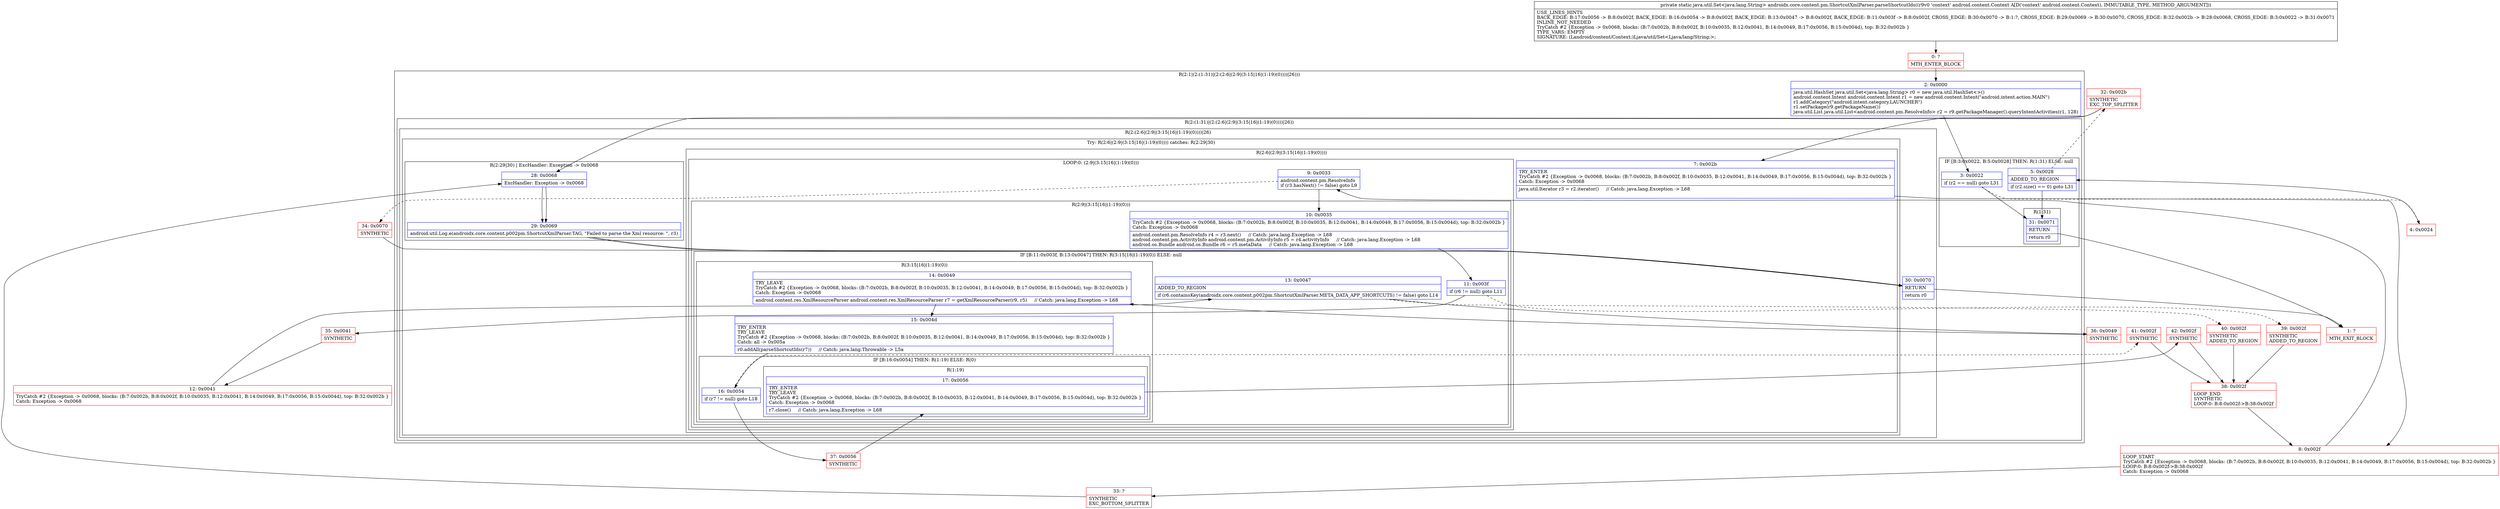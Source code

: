 digraph "CFG forandroidx.core.content.pm.ShortcutXmlParser.parseShortcutIds(Landroid\/content\/Context;)Ljava\/util\/Set;" {
subgraph cluster_Region_978466966 {
label = "R(2:1|(2:(1:31)|(2:(2:6|(2:9|(3:15|16|(1:19)(0))))|26)))";
node [shape=record,color=blue];
Node_2 [shape=record,label="{2\:\ 0x0000|java.util.HashSet java.util.Set\<java.lang.String\> r0 = new java.util.HashSet\<\>()\landroid.content.Intent android.content.Intent r1 = new android.content.Intent(\"android.intent.action.MAIN\")\lr1.addCategory(\"android.intent.category.LAUNCHER\")\lr1.setPackage(r9.getPackageName())\ljava.util.List java.util.List\<android.content.pm.ResolveInfo\> r2 = r9.getPackageManager().queryIntentActivities(r1, 128)\l}"];
subgraph cluster_Region_1551593774 {
label = "R(2:(1:31)|(2:(2:6|(2:9|(3:15|16|(1:19)(0))))|26))";
node [shape=record,color=blue];
subgraph cluster_IfRegion_1551198008 {
label = "IF [B:3:0x0022, B:5:0x0028] THEN: R(1:31) ELSE: null";
node [shape=record,color=blue];
Node_3 [shape=record,label="{3\:\ 0x0022|if (r2 == null) goto L31\l}"];
Node_5 [shape=record,label="{5\:\ 0x0028|ADDED_TO_REGION\l|if (r2.size() == 0) goto L31\l}"];
subgraph cluster_Region_514429892 {
label = "R(1:31)";
node [shape=record,color=blue];
Node_31 [shape=record,label="{31\:\ 0x0071|RETURN\l|return r0\l}"];
}
}
subgraph cluster_Region_2009626591 {
label = "R(2:(2:6|(2:9|(3:15|16|(1:19)(0))))|26)";
node [shape=record,color=blue];
subgraph cluster_TryCatchRegion_300154060 {
label = "Try: R(2:6|(2:9|(3:15|16|(1:19)(0)))) catches: R(2:29|30)";
node [shape=record,color=blue];
subgraph cluster_Region_235989185 {
label = "R(2:6|(2:9|(3:15|16|(1:19)(0))))";
node [shape=record,color=blue];
Node_7 [shape=record,label="{7\:\ 0x002b|TRY_ENTER\lTryCatch #2 \{Exception \-\> 0x0068, blocks: (B:7:0x002b, B:8:0x002f, B:10:0x0035, B:12:0x0041, B:14:0x0049, B:17:0x0056, B:15:0x004d), top: B:32:0x002b \}\lCatch: Exception \-\> 0x0068\l|java.util.Iterator r3 = r2.iterator()     \/\/ Catch: java.lang.Exception \-\> L68\l\l}"];
subgraph cluster_LoopRegion_1972908038 {
label = "LOOP:0: (2:9|(3:15|16|(1:19)(0)))";
node [shape=record,color=blue];
Node_9 [shape=record,label="{9\:\ 0x0033|android.content.pm.ResolveInfo \lif (r3.hasNext() != false) goto L9\l}"];
subgraph cluster_Region_1643190001 {
label = "R(2:9|(3:15|16|(1:19)(0)))";
node [shape=record,color=blue];
Node_10 [shape=record,label="{10\:\ 0x0035|TryCatch #2 \{Exception \-\> 0x0068, blocks: (B:7:0x002b, B:8:0x002f, B:10:0x0035, B:12:0x0041, B:14:0x0049, B:17:0x0056, B:15:0x004d), top: B:32:0x002b \}\lCatch: Exception \-\> 0x0068\l|android.content.pm.ResolveInfo r4 = r3.next()     \/\/ Catch: java.lang.Exception \-\> L68\landroid.content.pm.ActivityInfo android.content.pm.ActivityInfo r5 = r4.activityInfo     \/\/ Catch: java.lang.Exception \-\> L68\landroid.os.Bundle android.os.Bundle r6 = r5.metaData     \/\/ Catch: java.lang.Exception \-\> L68\l}"];
subgraph cluster_IfRegion_1437852575 {
label = "IF [B:11:0x003f, B:13:0x0047] THEN: R(3:15|16|(1:19)(0)) ELSE: null";
node [shape=record,color=blue];
Node_11 [shape=record,label="{11\:\ 0x003f|if (r6 != null) goto L11\l}"];
Node_13 [shape=record,label="{13\:\ 0x0047|ADDED_TO_REGION\l|if (r6.containsKey(androidx.core.content.p002pm.ShortcutXmlParser.META_DATA_APP_SHORTCUTS) != false) goto L14\l}"];
subgraph cluster_Region_2093115779 {
label = "R(3:15|16|(1:19)(0))";
node [shape=record,color=blue];
Node_14 [shape=record,label="{14\:\ 0x0049|TRY_LEAVE\lTryCatch #2 \{Exception \-\> 0x0068, blocks: (B:7:0x002b, B:8:0x002f, B:10:0x0035, B:12:0x0041, B:14:0x0049, B:17:0x0056, B:15:0x004d), top: B:32:0x002b \}\lCatch: Exception \-\> 0x0068\l|android.content.res.XmlResourceParser android.content.res.XmlResourceParser r7 = getXmlResourceParser(r9, r5)     \/\/ Catch: java.lang.Exception \-\> L68\l}"];
Node_15 [shape=record,label="{15\:\ 0x004d|TRY_ENTER\lTRY_LEAVE\lTryCatch #2 \{Exception \-\> 0x0068, blocks: (B:7:0x002b, B:8:0x002f, B:10:0x0035, B:12:0x0041, B:14:0x0049, B:17:0x0056, B:15:0x004d), top: B:32:0x002b \}\lCatch: all \-\> 0x005a\l|r0.addAll(parseShortcutIds(r7))     \/\/ Catch: java.lang.Throwable \-\> L5a\l}"];
subgraph cluster_IfRegion_570950326 {
label = "IF [B:16:0x0054] THEN: R(1:19) ELSE: R(0)";
node [shape=record,color=blue];
Node_16 [shape=record,label="{16\:\ 0x0054|if (r7 != null) goto L18\l}"];
subgraph cluster_Region_735551702 {
label = "R(1:19)";
node [shape=record,color=blue];
Node_17 [shape=record,label="{17\:\ 0x0056|TRY_ENTER\lTRY_LEAVE\lTryCatch #2 \{Exception \-\> 0x0068, blocks: (B:7:0x002b, B:8:0x002f, B:10:0x0035, B:12:0x0041, B:14:0x0049, B:17:0x0056, B:15:0x004d), top: B:32:0x002b \}\lCatch: Exception \-\> 0x0068\l|r7.close()     \/\/ Catch: java.lang.Exception \-\> L68\l}"];
}
subgraph cluster_Region_550740542 {
label = "R(0)";
node [shape=record,color=blue];
}
}
}
}
}
}
}
subgraph cluster_Region_656823563 {
label = "R(2:29|30) | ExcHandler: Exception \-\> 0x0068\l";
node [shape=record,color=blue];
Node_28 [shape=record,label="{28\:\ 0x0068|ExcHandler: Exception \-\> 0x0068\l}"];
Node_29 [shape=record,label="{29\:\ 0x0069|android.util.Log.e(androidx.core.content.p002pm.ShortcutXmlParser.TAG, \"Failed to parse the Xml resource: \", r3)\l}"];
}
}
Node_30 [shape=record,label="{30\:\ 0x0070|RETURN\l|return r0\l}"];
}
}
}
subgraph cluster_Region_656823563 {
label = "R(2:29|30) | ExcHandler: Exception \-\> 0x0068\l";
node [shape=record,color=blue];
Node_28 [shape=record,label="{28\:\ 0x0068|ExcHandler: Exception \-\> 0x0068\l}"];
Node_29 [shape=record,label="{29\:\ 0x0069|android.util.Log.e(androidx.core.content.p002pm.ShortcutXmlParser.TAG, \"Failed to parse the Xml resource: \", r3)\l}"];
}
Node_0 [shape=record,color=red,label="{0\:\ ?|MTH_ENTER_BLOCK\l}"];
Node_4 [shape=record,color=red,label="{4\:\ 0x0024}"];
Node_32 [shape=record,color=red,label="{32\:\ 0x002b|SYNTHETIC\lEXC_TOP_SPLITTER\l}"];
Node_8 [shape=record,color=red,label="{8\:\ 0x002f|LOOP_START\lTryCatch #2 \{Exception \-\> 0x0068, blocks: (B:7:0x002b, B:8:0x002f, B:10:0x0035, B:12:0x0041, B:14:0x0049, B:17:0x0056, B:15:0x004d), top: B:32:0x002b \}\lLOOP:0: B:8:0x002f\-\>B:38:0x002f\lCatch: Exception \-\> 0x0068\l}"];
Node_35 [shape=record,color=red,label="{35\:\ 0x0041|SYNTHETIC\l}"];
Node_12 [shape=record,color=red,label="{12\:\ 0x0041|TryCatch #2 \{Exception \-\> 0x0068, blocks: (B:7:0x002b, B:8:0x002f, B:10:0x0035, B:12:0x0041, B:14:0x0049, B:17:0x0056, B:15:0x004d), top: B:32:0x002b \}\lCatch: Exception \-\> 0x0068\l}"];
Node_36 [shape=record,color=red,label="{36\:\ 0x0049|SYNTHETIC\l}"];
Node_37 [shape=record,color=red,label="{37\:\ 0x0056|SYNTHETIC\l}"];
Node_42 [shape=record,color=red,label="{42\:\ 0x002f|SYNTHETIC\l}"];
Node_38 [shape=record,color=red,label="{38\:\ 0x002f|LOOP_END\lSYNTHETIC\lLOOP:0: B:8:0x002f\-\>B:38:0x002f\l}"];
Node_41 [shape=record,color=red,label="{41\:\ 0x002f|SYNTHETIC\l}"];
Node_40 [shape=record,color=red,label="{40\:\ 0x002f|SYNTHETIC\lADDED_TO_REGION\l}"];
Node_39 [shape=record,color=red,label="{39\:\ 0x002f|SYNTHETIC\lADDED_TO_REGION\l}"];
Node_34 [shape=record,color=red,label="{34\:\ 0x0070|SYNTHETIC\l}"];
Node_1 [shape=record,color=red,label="{1\:\ ?|MTH_EXIT_BLOCK\l}"];
Node_33 [shape=record,color=red,label="{33\:\ ?|SYNTHETIC\lEXC_BOTTOM_SPLITTER\l}"];
MethodNode[shape=record,label="{private static java.util.Set\<java.lang.String\> androidx.core.content.pm.ShortcutXmlParser.parseShortcutIds((r9v0 'context' android.content.Context A[D('context' android.content.Context), IMMUTABLE_TYPE, METHOD_ARGUMENT]))  | USE_LINES_HINTS\lBACK_EDGE: B:17:0x0056 \-\> B:8:0x002f, BACK_EDGE: B:16:0x0054 \-\> B:8:0x002f, BACK_EDGE: B:13:0x0047 \-\> B:8:0x002f, BACK_EDGE: B:11:0x003f \-\> B:8:0x002f, CROSS_EDGE: B:30:0x0070 \-\> B:1:?, CROSS_EDGE: B:29:0x0069 \-\> B:30:0x0070, CROSS_EDGE: B:32:0x002b \-\> B:28:0x0068, CROSS_EDGE: B:3:0x0022 \-\> B:31:0x0071\lINLINE_NOT_NEEDED\lTryCatch #2 \{Exception \-\> 0x0068, blocks: (B:7:0x002b, B:8:0x002f, B:10:0x0035, B:12:0x0041, B:14:0x0049, B:17:0x0056, B:15:0x004d), top: B:32:0x002b \}\lTYPE_VARS: EMPTY\lSIGNATURE: (Landroid\/content\/Context;)Ljava\/util\/Set\<Ljava\/lang\/String;\>;\l}"];
MethodNode -> Node_0;Node_2 -> Node_3;
Node_3 -> Node_4[style=dashed];
Node_3 -> Node_31;
Node_5 -> Node_31;
Node_5 -> Node_32[style=dashed];
Node_31 -> Node_1;
Node_7 -> Node_8;
Node_9 -> Node_10;
Node_9 -> Node_34[style=dashed];
Node_10 -> Node_11;
Node_11 -> Node_35;
Node_11 -> Node_39[style=dashed];
Node_13 -> Node_36;
Node_13 -> Node_40[style=dashed];
Node_14 -> Node_15;
Node_15 -> Node_16;
Node_16 -> Node_37;
Node_16 -> Node_41[style=dashed];
Node_17 -> Node_42;
Node_28 -> Node_29;
Node_29 -> Node_30;
Node_30 -> Node_1;
Node_28 -> Node_29;
Node_29 -> Node_30;
Node_0 -> Node_2;
Node_4 -> Node_5;
Node_32 -> Node_7;
Node_32 -> Node_28;
Node_8 -> Node_9;
Node_8 -> Node_33;
Node_35 -> Node_12;
Node_12 -> Node_13;
Node_36 -> Node_14;
Node_37 -> Node_17;
Node_42 -> Node_38;
Node_38 -> Node_8;
Node_41 -> Node_38;
Node_40 -> Node_38;
Node_39 -> Node_38;
Node_34 -> Node_30;
Node_33 -> Node_28;
}

